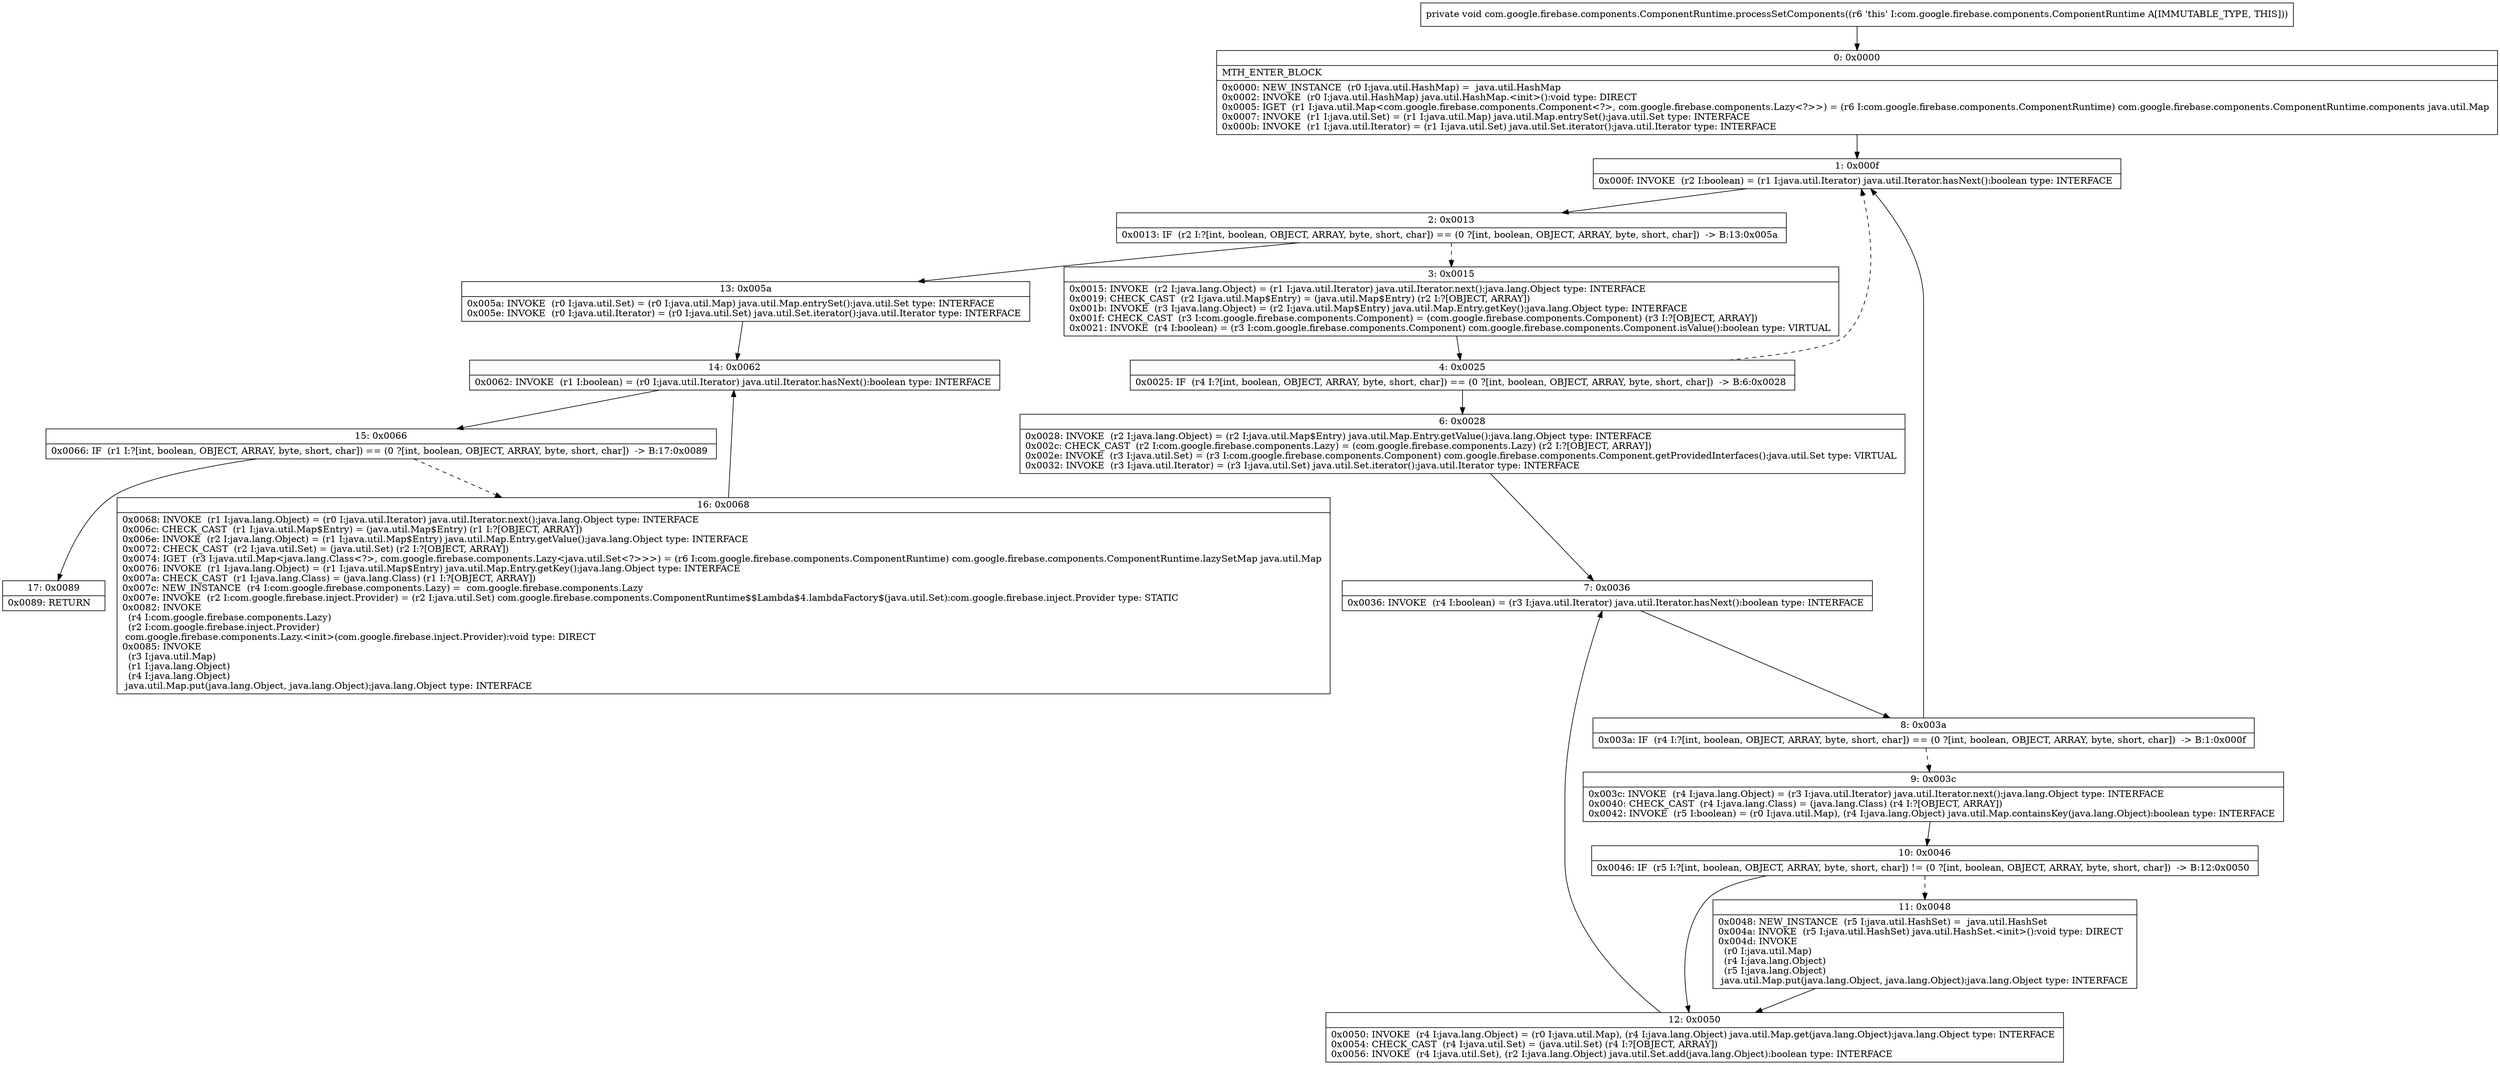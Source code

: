 digraph "CFG forcom.google.firebase.components.ComponentRuntime.processSetComponents()V" {
Node_0 [shape=record,label="{0\:\ 0x0000|MTH_ENTER_BLOCK\l|0x0000: NEW_INSTANCE  (r0 I:java.util.HashMap) =  java.util.HashMap \l0x0002: INVOKE  (r0 I:java.util.HashMap) java.util.HashMap.\<init\>():void type: DIRECT \l0x0005: IGET  (r1 I:java.util.Map\<com.google.firebase.components.Component\<?\>, com.google.firebase.components.Lazy\<?\>\>) = (r6 I:com.google.firebase.components.ComponentRuntime) com.google.firebase.components.ComponentRuntime.components java.util.Map \l0x0007: INVOKE  (r1 I:java.util.Set) = (r1 I:java.util.Map) java.util.Map.entrySet():java.util.Set type: INTERFACE \l0x000b: INVOKE  (r1 I:java.util.Iterator) = (r1 I:java.util.Set) java.util.Set.iterator():java.util.Iterator type: INTERFACE \l}"];
Node_1 [shape=record,label="{1\:\ 0x000f|0x000f: INVOKE  (r2 I:boolean) = (r1 I:java.util.Iterator) java.util.Iterator.hasNext():boolean type: INTERFACE \l}"];
Node_2 [shape=record,label="{2\:\ 0x0013|0x0013: IF  (r2 I:?[int, boolean, OBJECT, ARRAY, byte, short, char]) == (0 ?[int, boolean, OBJECT, ARRAY, byte, short, char])  \-\> B:13:0x005a \l}"];
Node_3 [shape=record,label="{3\:\ 0x0015|0x0015: INVOKE  (r2 I:java.lang.Object) = (r1 I:java.util.Iterator) java.util.Iterator.next():java.lang.Object type: INTERFACE \l0x0019: CHECK_CAST  (r2 I:java.util.Map$Entry) = (java.util.Map$Entry) (r2 I:?[OBJECT, ARRAY]) \l0x001b: INVOKE  (r3 I:java.lang.Object) = (r2 I:java.util.Map$Entry) java.util.Map.Entry.getKey():java.lang.Object type: INTERFACE \l0x001f: CHECK_CAST  (r3 I:com.google.firebase.components.Component) = (com.google.firebase.components.Component) (r3 I:?[OBJECT, ARRAY]) \l0x0021: INVOKE  (r4 I:boolean) = (r3 I:com.google.firebase.components.Component) com.google.firebase.components.Component.isValue():boolean type: VIRTUAL \l}"];
Node_4 [shape=record,label="{4\:\ 0x0025|0x0025: IF  (r4 I:?[int, boolean, OBJECT, ARRAY, byte, short, char]) == (0 ?[int, boolean, OBJECT, ARRAY, byte, short, char])  \-\> B:6:0x0028 \l}"];
Node_6 [shape=record,label="{6\:\ 0x0028|0x0028: INVOKE  (r2 I:java.lang.Object) = (r2 I:java.util.Map$Entry) java.util.Map.Entry.getValue():java.lang.Object type: INTERFACE \l0x002c: CHECK_CAST  (r2 I:com.google.firebase.components.Lazy) = (com.google.firebase.components.Lazy) (r2 I:?[OBJECT, ARRAY]) \l0x002e: INVOKE  (r3 I:java.util.Set) = (r3 I:com.google.firebase.components.Component) com.google.firebase.components.Component.getProvidedInterfaces():java.util.Set type: VIRTUAL \l0x0032: INVOKE  (r3 I:java.util.Iterator) = (r3 I:java.util.Set) java.util.Set.iterator():java.util.Iterator type: INTERFACE \l}"];
Node_7 [shape=record,label="{7\:\ 0x0036|0x0036: INVOKE  (r4 I:boolean) = (r3 I:java.util.Iterator) java.util.Iterator.hasNext():boolean type: INTERFACE \l}"];
Node_8 [shape=record,label="{8\:\ 0x003a|0x003a: IF  (r4 I:?[int, boolean, OBJECT, ARRAY, byte, short, char]) == (0 ?[int, boolean, OBJECT, ARRAY, byte, short, char])  \-\> B:1:0x000f \l}"];
Node_9 [shape=record,label="{9\:\ 0x003c|0x003c: INVOKE  (r4 I:java.lang.Object) = (r3 I:java.util.Iterator) java.util.Iterator.next():java.lang.Object type: INTERFACE \l0x0040: CHECK_CAST  (r4 I:java.lang.Class) = (java.lang.Class) (r4 I:?[OBJECT, ARRAY]) \l0x0042: INVOKE  (r5 I:boolean) = (r0 I:java.util.Map), (r4 I:java.lang.Object) java.util.Map.containsKey(java.lang.Object):boolean type: INTERFACE \l}"];
Node_10 [shape=record,label="{10\:\ 0x0046|0x0046: IF  (r5 I:?[int, boolean, OBJECT, ARRAY, byte, short, char]) != (0 ?[int, boolean, OBJECT, ARRAY, byte, short, char])  \-\> B:12:0x0050 \l}"];
Node_11 [shape=record,label="{11\:\ 0x0048|0x0048: NEW_INSTANCE  (r5 I:java.util.HashSet) =  java.util.HashSet \l0x004a: INVOKE  (r5 I:java.util.HashSet) java.util.HashSet.\<init\>():void type: DIRECT \l0x004d: INVOKE  \l  (r0 I:java.util.Map)\l  (r4 I:java.lang.Object)\l  (r5 I:java.lang.Object)\l java.util.Map.put(java.lang.Object, java.lang.Object):java.lang.Object type: INTERFACE \l}"];
Node_12 [shape=record,label="{12\:\ 0x0050|0x0050: INVOKE  (r4 I:java.lang.Object) = (r0 I:java.util.Map), (r4 I:java.lang.Object) java.util.Map.get(java.lang.Object):java.lang.Object type: INTERFACE \l0x0054: CHECK_CAST  (r4 I:java.util.Set) = (java.util.Set) (r4 I:?[OBJECT, ARRAY]) \l0x0056: INVOKE  (r4 I:java.util.Set), (r2 I:java.lang.Object) java.util.Set.add(java.lang.Object):boolean type: INTERFACE \l}"];
Node_13 [shape=record,label="{13\:\ 0x005a|0x005a: INVOKE  (r0 I:java.util.Set) = (r0 I:java.util.Map) java.util.Map.entrySet():java.util.Set type: INTERFACE \l0x005e: INVOKE  (r0 I:java.util.Iterator) = (r0 I:java.util.Set) java.util.Set.iterator():java.util.Iterator type: INTERFACE \l}"];
Node_14 [shape=record,label="{14\:\ 0x0062|0x0062: INVOKE  (r1 I:boolean) = (r0 I:java.util.Iterator) java.util.Iterator.hasNext():boolean type: INTERFACE \l}"];
Node_15 [shape=record,label="{15\:\ 0x0066|0x0066: IF  (r1 I:?[int, boolean, OBJECT, ARRAY, byte, short, char]) == (0 ?[int, boolean, OBJECT, ARRAY, byte, short, char])  \-\> B:17:0x0089 \l}"];
Node_16 [shape=record,label="{16\:\ 0x0068|0x0068: INVOKE  (r1 I:java.lang.Object) = (r0 I:java.util.Iterator) java.util.Iterator.next():java.lang.Object type: INTERFACE \l0x006c: CHECK_CAST  (r1 I:java.util.Map$Entry) = (java.util.Map$Entry) (r1 I:?[OBJECT, ARRAY]) \l0x006e: INVOKE  (r2 I:java.lang.Object) = (r1 I:java.util.Map$Entry) java.util.Map.Entry.getValue():java.lang.Object type: INTERFACE \l0x0072: CHECK_CAST  (r2 I:java.util.Set) = (java.util.Set) (r2 I:?[OBJECT, ARRAY]) \l0x0074: IGET  (r3 I:java.util.Map\<java.lang.Class\<?\>, com.google.firebase.components.Lazy\<java.util.Set\<?\>\>\>) = (r6 I:com.google.firebase.components.ComponentRuntime) com.google.firebase.components.ComponentRuntime.lazySetMap java.util.Map \l0x0076: INVOKE  (r1 I:java.lang.Object) = (r1 I:java.util.Map$Entry) java.util.Map.Entry.getKey():java.lang.Object type: INTERFACE \l0x007a: CHECK_CAST  (r1 I:java.lang.Class) = (java.lang.Class) (r1 I:?[OBJECT, ARRAY]) \l0x007c: NEW_INSTANCE  (r4 I:com.google.firebase.components.Lazy) =  com.google.firebase.components.Lazy \l0x007e: INVOKE  (r2 I:com.google.firebase.inject.Provider) = (r2 I:java.util.Set) com.google.firebase.components.ComponentRuntime$$Lambda$4.lambdaFactory$(java.util.Set):com.google.firebase.inject.Provider type: STATIC \l0x0082: INVOKE  \l  (r4 I:com.google.firebase.components.Lazy)\l  (r2 I:com.google.firebase.inject.Provider)\l com.google.firebase.components.Lazy.\<init\>(com.google.firebase.inject.Provider):void type: DIRECT \l0x0085: INVOKE  \l  (r3 I:java.util.Map)\l  (r1 I:java.lang.Object)\l  (r4 I:java.lang.Object)\l java.util.Map.put(java.lang.Object, java.lang.Object):java.lang.Object type: INTERFACE \l}"];
Node_17 [shape=record,label="{17\:\ 0x0089|0x0089: RETURN   \l}"];
MethodNode[shape=record,label="{private void com.google.firebase.components.ComponentRuntime.processSetComponents((r6 'this' I:com.google.firebase.components.ComponentRuntime A[IMMUTABLE_TYPE, THIS])) }"];
MethodNode -> Node_0;
Node_0 -> Node_1;
Node_1 -> Node_2;
Node_2 -> Node_3[style=dashed];
Node_2 -> Node_13;
Node_3 -> Node_4;
Node_4 -> Node_6;
Node_4 -> Node_1[style=dashed];
Node_6 -> Node_7;
Node_7 -> Node_8;
Node_8 -> Node_1;
Node_8 -> Node_9[style=dashed];
Node_9 -> Node_10;
Node_10 -> Node_11[style=dashed];
Node_10 -> Node_12;
Node_11 -> Node_12;
Node_12 -> Node_7;
Node_13 -> Node_14;
Node_14 -> Node_15;
Node_15 -> Node_16[style=dashed];
Node_15 -> Node_17;
Node_16 -> Node_14;
}

